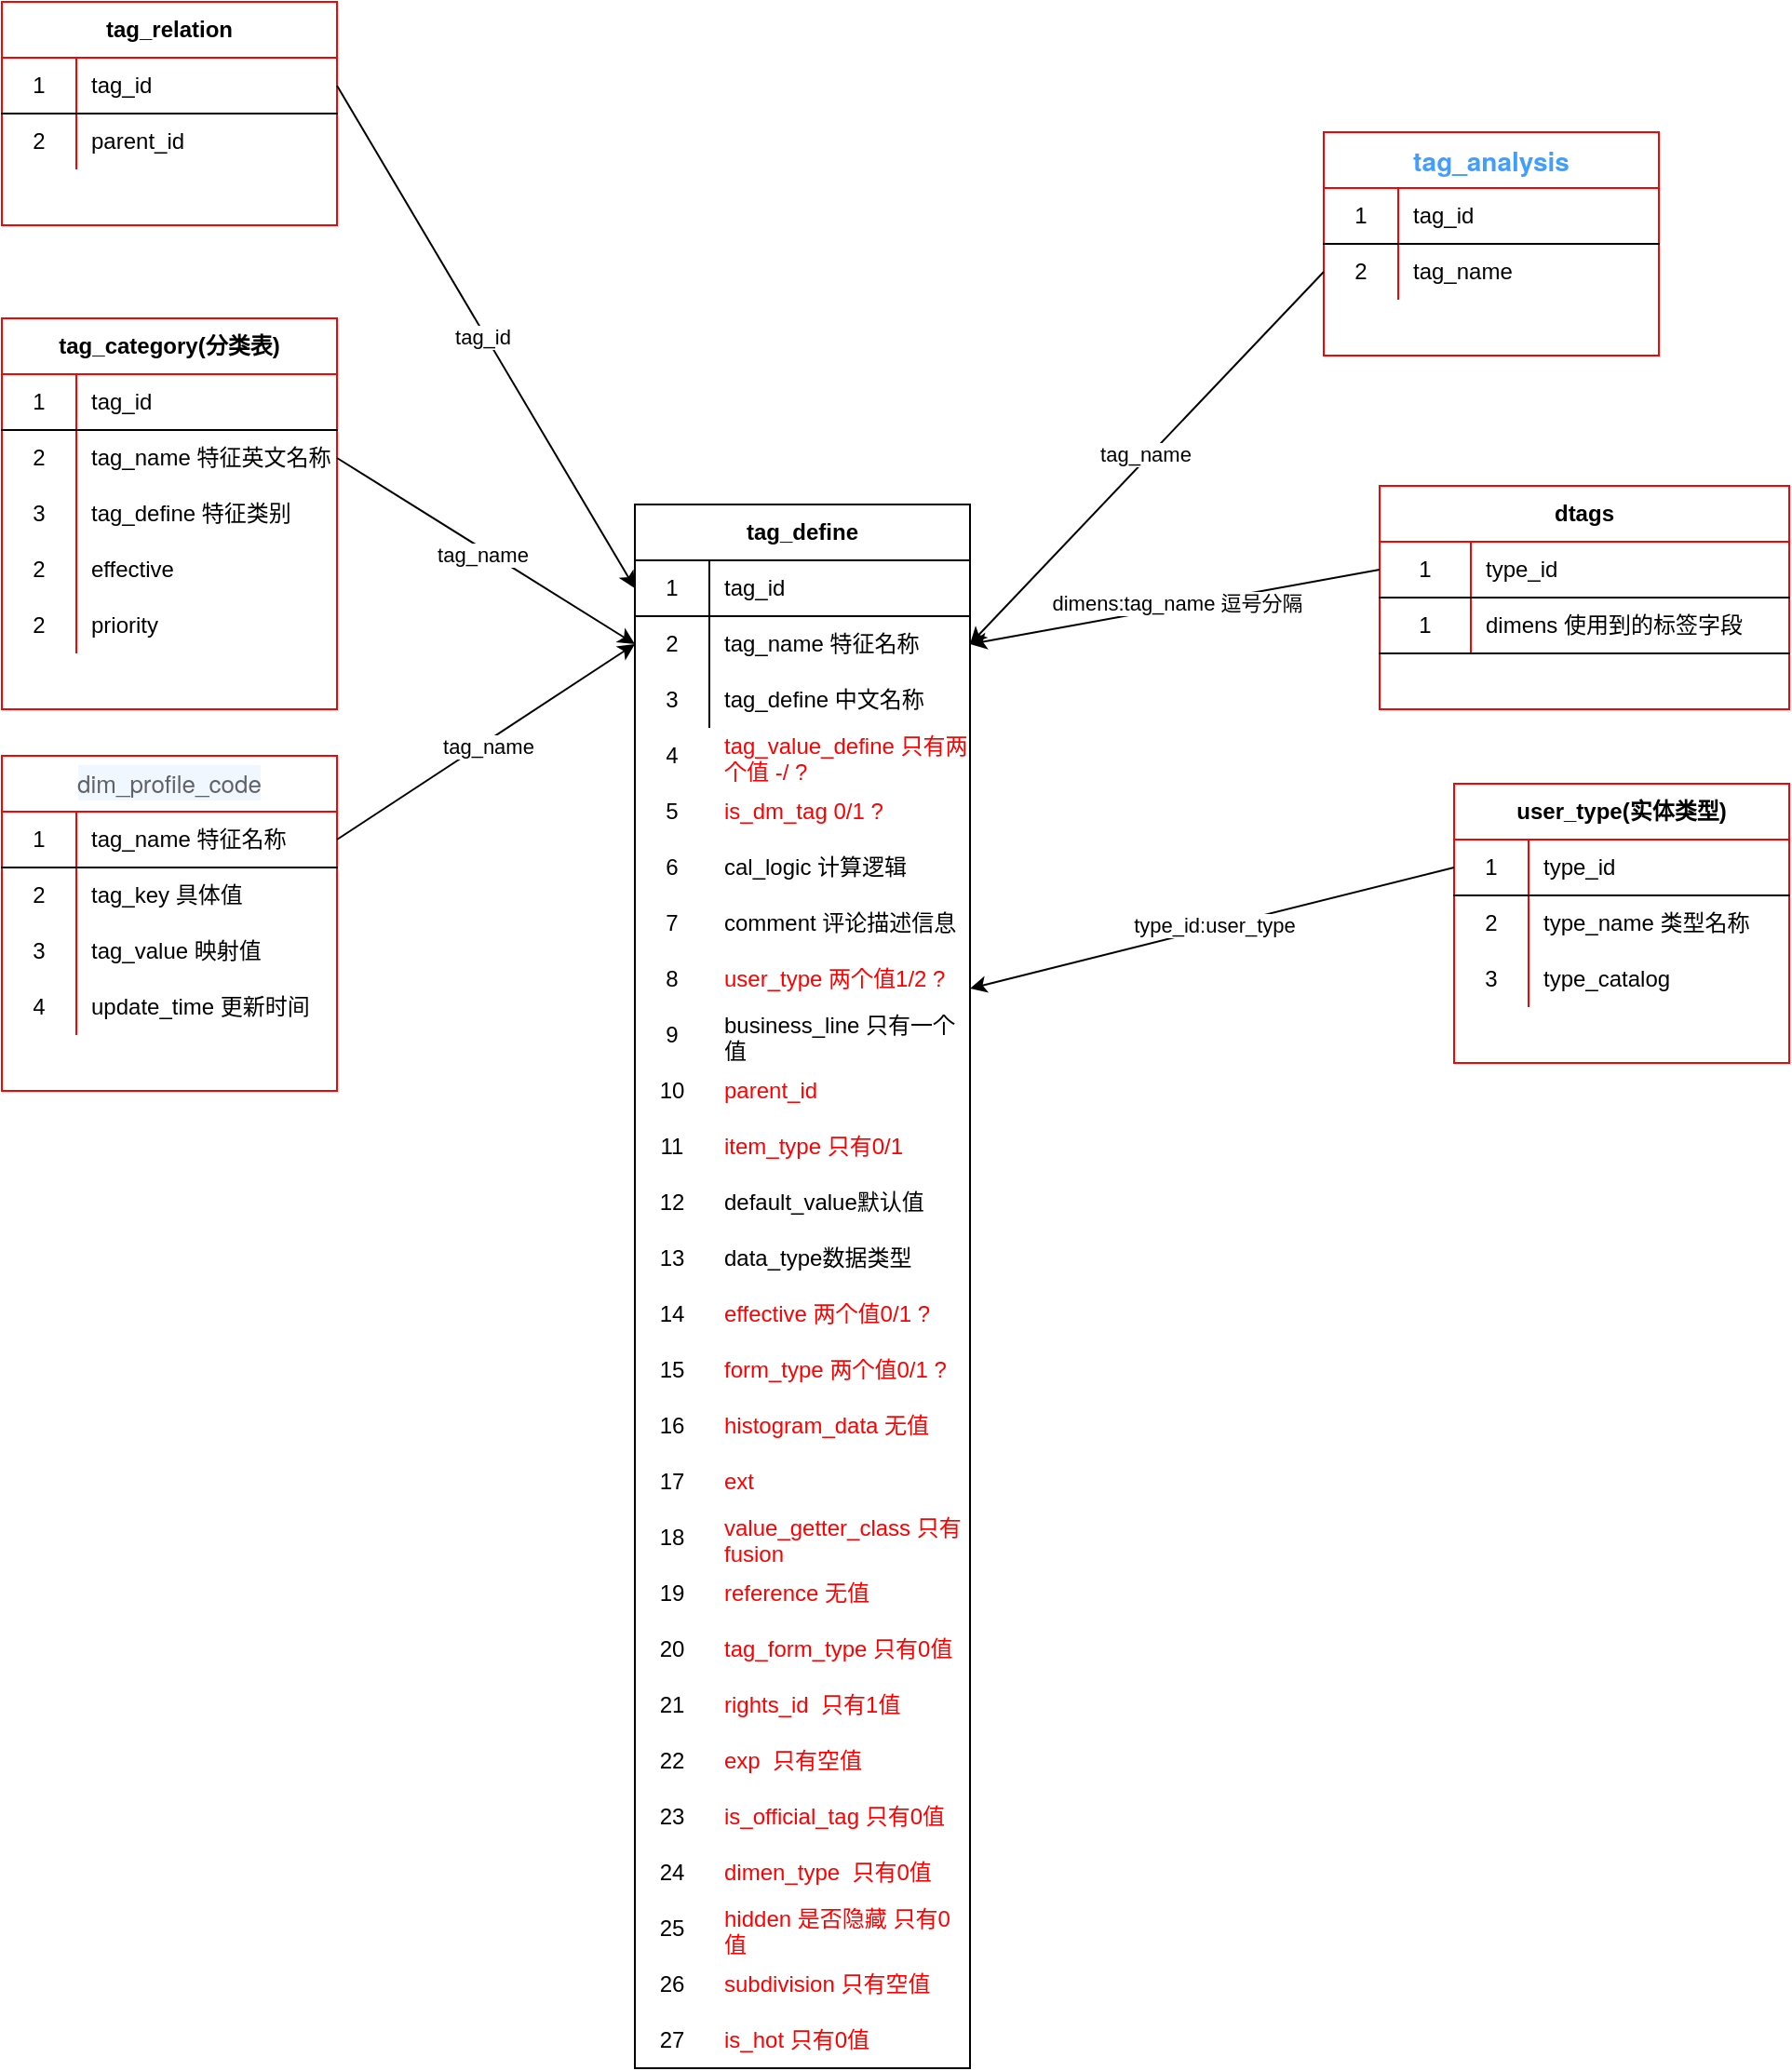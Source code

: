 <mxfile version="14.4.2" type="github">
  <diagram name="Page-1" id="a7904f86-f2b4-8e86-fa97-74104820619b">
    <mxGraphModel dx="2355" dy="1693" grid="1" gridSize="10" guides="1" tooltips="1" connect="1" arrows="1" fold="1" page="1" pageScale="1" pageWidth="1100" pageHeight="850" background="#ffffff" math="0" shadow="0">
      <root>
        <mxCell id="0" />
        <mxCell id="1" parent="0" />
        <mxCell id="-TUq9SDN2ioOy729D-4G-1" value="tag_define" style="shape=table;html=1;whiteSpace=wrap;startSize=30;container=1;collapsible=0;childLayout=tableLayout;fixedRows=1;rowLines=0;fontStyle=1;align=center;" parent="1" vertex="1">
          <mxGeometry x="310" y="120" width="180" height="840" as="geometry" />
        </mxCell>
        <mxCell id="-TUq9SDN2ioOy729D-4G-2" value="" style="shape=partialRectangle;html=1;whiteSpace=wrap;collapsible=0;dropTarget=0;pointerEvents=0;fillColor=none;top=0;left=0;bottom=1;right=0;points=[[0,0.5],[1,0.5]];portConstraint=eastwest;" parent="-TUq9SDN2ioOy729D-4G-1" vertex="1">
          <mxGeometry y="30" width="180" height="30" as="geometry" />
        </mxCell>
        <mxCell id="-TUq9SDN2ioOy729D-4G-3" value="1" style="shape=partialRectangle;html=1;whiteSpace=wrap;connectable=0;fillColor=none;top=0;left=0;bottom=0;right=0;overflow=hidden;" parent="-TUq9SDN2ioOy729D-4G-2" vertex="1">
          <mxGeometry width="40" height="30" as="geometry" />
        </mxCell>
        <mxCell id="-TUq9SDN2ioOy729D-4G-4" value="tag_id" style="shape=partialRectangle;html=1;whiteSpace=wrap;connectable=0;fillColor=none;top=0;left=0;bottom=0;right=0;align=left;spacingLeft=6;overflow=hidden;" parent="-TUq9SDN2ioOy729D-4G-2" vertex="1">
          <mxGeometry x="40" width="140" height="30" as="geometry" />
        </mxCell>
        <mxCell id="-TUq9SDN2ioOy729D-4G-5" value="" style="shape=partialRectangle;html=1;whiteSpace=wrap;collapsible=0;dropTarget=0;pointerEvents=0;fillColor=none;top=0;left=0;bottom=0;right=0;points=[[0,0.5],[1,0.5]];portConstraint=eastwest;" parent="-TUq9SDN2ioOy729D-4G-1" vertex="1">
          <mxGeometry y="60" width="180" height="30" as="geometry" />
        </mxCell>
        <mxCell id="-TUq9SDN2ioOy729D-4G-6" value="2" style="shape=partialRectangle;html=1;whiteSpace=wrap;connectable=0;fillColor=none;top=0;left=0;bottom=0;right=0;overflow=hidden;" parent="-TUq9SDN2ioOy729D-4G-5" vertex="1">
          <mxGeometry width="40" height="30" as="geometry" />
        </mxCell>
        <mxCell id="-TUq9SDN2ioOy729D-4G-7" value="tag_name 特征名称" style="shape=partialRectangle;html=1;whiteSpace=wrap;connectable=0;fillColor=none;top=0;left=0;bottom=0;right=0;align=left;spacingLeft=6;overflow=hidden;" parent="-TUq9SDN2ioOy729D-4G-5" vertex="1">
          <mxGeometry x="40" width="140" height="30" as="geometry" />
        </mxCell>
        <mxCell id="-TUq9SDN2ioOy729D-4G-8" value="" style="shape=partialRectangle;html=1;whiteSpace=wrap;collapsible=0;dropTarget=0;pointerEvents=0;fillColor=none;top=0;left=0;bottom=0;right=0;points=[[0,0.5],[1,0.5]];portConstraint=eastwest;" parent="-TUq9SDN2ioOy729D-4G-1" vertex="1">
          <mxGeometry y="90" width="180" height="30" as="geometry" />
        </mxCell>
        <mxCell id="-TUq9SDN2ioOy729D-4G-9" value="3" style="shape=partialRectangle;html=1;whiteSpace=wrap;connectable=0;fillColor=none;top=0;left=0;bottom=0;right=0;overflow=hidden;" parent="-TUq9SDN2ioOy729D-4G-8" vertex="1">
          <mxGeometry width="40" height="30" as="geometry" />
        </mxCell>
        <mxCell id="-TUq9SDN2ioOy729D-4G-10" value="tag_define 中文名称" style="shape=partialRectangle;html=1;whiteSpace=wrap;connectable=0;fillColor=none;top=0;left=0;bottom=0;right=0;align=left;spacingLeft=6;overflow=hidden;" parent="-TUq9SDN2ioOy729D-4G-8" vertex="1">
          <mxGeometry x="40" width="140" height="30" as="geometry" />
        </mxCell>
        <mxCell id="-TUq9SDN2ioOy729D-4G-11" value="4" style="shape=partialRectangle;html=1;whiteSpace=wrap;connectable=0;fillColor=none;top=0;left=0;bottom=0;right=0;overflow=hidden;" parent="1" vertex="1">
          <mxGeometry x="310" y="240" width="40" height="30" as="geometry" />
        </mxCell>
        <mxCell id="-TUq9SDN2ioOy729D-4G-12" value="&lt;font color=&quot;#ff0000&quot;&gt;tag_value_define 只有两个值 -/ ?&lt;/font&gt;" style="shape=partialRectangle;html=1;whiteSpace=wrap;connectable=0;fillColor=none;top=0;left=0;bottom=0;right=0;align=left;spacingLeft=6;overflow=hidden;strokeColor=#FF3333;" parent="1" vertex="1">
          <mxGeometry x="350" y="240" width="140" height="30" as="geometry" />
        </mxCell>
        <mxCell id="-TUq9SDN2ioOy729D-4G-13" value="5" style="shape=partialRectangle;html=1;whiteSpace=wrap;connectable=0;fillColor=none;top=0;left=0;bottom=0;right=0;overflow=hidden;" parent="1" vertex="1">
          <mxGeometry x="310" y="270" width="40" height="30" as="geometry" />
        </mxCell>
        <mxCell id="-TUq9SDN2ioOy729D-4G-14" value="&lt;font color=&quot;#ff0000&quot;&gt;is_dm_tag 0/1 ?&lt;/font&gt;" style="shape=partialRectangle;html=1;whiteSpace=wrap;connectable=0;fillColor=none;top=0;left=0;bottom=0;right=0;align=left;spacingLeft=6;overflow=hidden;" parent="1" vertex="1">
          <mxGeometry x="350" y="270" width="140" height="30" as="geometry" />
        </mxCell>
        <mxCell id="-TUq9SDN2ioOy729D-4G-15" value="6" style="shape=partialRectangle;html=1;whiteSpace=wrap;connectable=0;fillColor=none;top=0;left=0;bottom=0;right=0;overflow=hidden;" parent="1" vertex="1">
          <mxGeometry x="310" y="300" width="40" height="30" as="geometry" />
        </mxCell>
        <mxCell id="-TUq9SDN2ioOy729D-4G-16" value="cal_logic 计算逻辑" style="shape=partialRectangle;html=1;whiteSpace=wrap;connectable=0;fillColor=none;top=0;left=0;bottom=0;right=0;align=left;spacingLeft=6;overflow=hidden;" parent="1" vertex="1">
          <mxGeometry x="350" y="300" width="140" height="30" as="geometry" />
        </mxCell>
        <mxCell id="-TUq9SDN2ioOy729D-4G-17" value="7" style="shape=partialRectangle;html=1;whiteSpace=wrap;connectable=0;fillColor=none;top=0;left=0;bottom=0;right=0;overflow=hidden;" parent="1" vertex="1">
          <mxGeometry x="310" y="330" width="40" height="30" as="geometry" />
        </mxCell>
        <mxCell id="-TUq9SDN2ioOy729D-4G-18" value="comment 评论描述信息" style="shape=partialRectangle;html=1;whiteSpace=wrap;connectable=0;fillColor=none;top=0;left=0;bottom=0;right=0;align=left;spacingLeft=6;overflow=hidden;" parent="1" vertex="1">
          <mxGeometry x="350" y="330" width="140" height="30" as="geometry" />
        </mxCell>
        <mxCell id="-TUq9SDN2ioOy729D-4G-19" value="8" style="shape=partialRectangle;html=1;whiteSpace=wrap;connectable=0;fillColor=none;top=0;left=0;bottom=0;right=0;overflow=hidden;" parent="1" vertex="1">
          <mxGeometry x="310" y="360" width="40" height="30" as="geometry" />
        </mxCell>
        <mxCell id="-TUq9SDN2ioOy729D-4G-20" value="&lt;font color=&quot;#ff0000&quot;&gt;user_type 两个值1/2 ?&lt;/font&gt;" style="shape=partialRectangle;html=1;whiteSpace=wrap;connectable=0;fillColor=none;top=0;left=0;bottom=0;right=0;align=left;spacingLeft=6;overflow=hidden;" parent="1" vertex="1">
          <mxGeometry x="350" y="360" width="140" height="30" as="geometry" />
        </mxCell>
        <mxCell id="-TUq9SDN2ioOy729D-4G-21" value="9" style="shape=partialRectangle;html=1;whiteSpace=wrap;connectable=0;fillColor=none;top=0;left=0;bottom=0;right=0;overflow=hidden;" parent="1" vertex="1">
          <mxGeometry x="310" y="390" width="40" height="30" as="geometry" />
        </mxCell>
        <mxCell id="-TUq9SDN2ioOy729D-4G-22" value="business_line 只有一个值" style="shape=partialRectangle;html=1;whiteSpace=wrap;connectable=0;fillColor=none;top=0;left=0;bottom=0;right=0;align=left;spacingLeft=6;overflow=hidden;" parent="1" vertex="1">
          <mxGeometry x="350" y="390" width="140" height="30" as="geometry" />
        </mxCell>
        <mxCell id="-TUq9SDN2ioOy729D-4G-23" value="10" style="shape=partialRectangle;html=1;whiteSpace=wrap;connectable=0;fillColor=none;top=0;left=0;bottom=0;right=0;overflow=hidden;" parent="1" vertex="1">
          <mxGeometry x="310" y="420" width="40" height="30" as="geometry" />
        </mxCell>
        <mxCell id="-TUq9SDN2ioOy729D-4G-24" value="&lt;font color=&quot;#ff0000&quot;&gt;parent_id&lt;/font&gt;" style="shape=partialRectangle;html=1;whiteSpace=wrap;connectable=0;fillColor=none;top=0;left=0;bottom=0;right=0;align=left;spacingLeft=6;overflow=hidden;" parent="1" vertex="1">
          <mxGeometry x="350" y="420" width="140" height="30" as="geometry" />
        </mxCell>
        <mxCell id="-TUq9SDN2ioOy729D-4G-25" value="11" style="shape=partialRectangle;html=1;whiteSpace=wrap;connectable=0;fillColor=none;top=0;left=0;bottom=0;right=0;overflow=hidden;" parent="1" vertex="1">
          <mxGeometry x="310" y="450" width="40" height="30" as="geometry" />
        </mxCell>
        <mxCell id="-TUq9SDN2ioOy729D-4G-26" value="&lt;font color=&quot;#ff0000&quot;&gt;item_type 只有0/1&lt;/font&gt;" style="shape=partialRectangle;html=1;whiteSpace=wrap;connectable=0;fillColor=none;top=0;left=0;bottom=0;right=0;align=left;spacingLeft=6;overflow=hidden;strokeColor=#FF0000;" parent="1" vertex="1">
          <mxGeometry x="350" y="450" width="140" height="30" as="geometry" />
        </mxCell>
        <mxCell id="-TUq9SDN2ioOy729D-4G-27" value="12" style="shape=partialRectangle;html=1;whiteSpace=wrap;connectable=0;fillColor=none;top=0;left=0;bottom=0;right=0;overflow=hidden;" parent="1" vertex="1">
          <mxGeometry x="310" y="480" width="40" height="30" as="geometry" />
        </mxCell>
        <mxCell id="-TUq9SDN2ioOy729D-4G-28" value="default_value默认值" style="shape=partialRectangle;html=1;whiteSpace=wrap;connectable=0;fillColor=none;top=0;left=0;bottom=0;right=0;align=left;spacingLeft=6;overflow=hidden;" parent="1" vertex="1">
          <mxGeometry x="350" y="480" width="140" height="30" as="geometry" />
        </mxCell>
        <mxCell id="-TUq9SDN2ioOy729D-4G-29" value="13" style="shape=partialRectangle;html=1;whiteSpace=wrap;connectable=0;fillColor=none;top=0;left=0;bottom=0;right=0;overflow=hidden;" parent="1" vertex="1">
          <mxGeometry x="310" y="510" width="40" height="30" as="geometry" />
        </mxCell>
        <mxCell id="-TUq9SDN2ioOy729D-4G-30" value="data_type数据类型" style="shape=partialRectangle;html=1;whiteSpace=wrap;connectable=0;fillColor=none;top=0;left=0;bottom=0;right=0;align=left;spacingLeft=6;overflow=hidden;" parent="1" vertex="1">
          <mxGeometry x="350" y="510" width="140" height="30" as="geometry" />
        </mxCell>
        <mxCell id="-TUq9SDN2ioOy729D-4G-31" value="14" style="shape=partialRectangle;html=1;whiteSpace=wrap;connectable=0;fillColor=none;top=0;left=0;bottom=0;right=0;overflow=hidden;" parent="1" vertex="1">
          <mxGeometry x="310" y="540" width="40" height="30" as="geometry" />
        </mxCell>
        <mxCell id="-TUq9SDN2ioOy729D-4G-32" value="&lt;font color=&quot;#ff0000&quot;&gt;effective 两个值0/1 ?&lt;/font&gt;" style="shape=partialRectangle;html=1;whiteSpace=wrap;connectable=0;fillColor=none;top=0;left=0;bottom=0;right=0;align=left;spacingLeft=6;overflow=hidden;" parent="1" vertex="1">
          <mxGeometry x="350" y="540" width="140" height="30" as="geometry" />
        </mxCell>
        <mxCell id="-TUq9SDN2ioOy729D-4G-33" value="15" style="shape=partialRectangle;html=1;whiteSpace=wrap;connectable=0;fillColor=none;top=0;left=0;bottom=0;right=0;overflow=hidden;" parent="1" vertex="1">
          <mxGeometry x="310" y="570" width="40" height="30" as="geometry" />
        </mxCell>
        <mxCell id="-TUq9SDN2ioOy729D-4G-34" value="&lt;font color=&quot;#ff0000&quot;&gt;form_type 两个值0/1 ?&lt;/font&gt;" style="shape=partialRectangle;html=1;whiteSpace=wrap;connectable=0;fillColor=none;top=0;left=0;bottom=0;right=0;align=left;spacingLeft=6;overflow=hidden;" parent="1" vertex="1">
          <mxGeometry x="350" y="570" width="140" height="30" as="geometry" />
        </mxCell>
        <mxCell id="-TUq9SDN2ioOy729D-4G-35" value="" style="shape=partialRectangle;html=1;whiteSpace=wrap;collapsible=0;dropTarget=0;pointerEvents=0;fillColor=none;top=0;left=0;bottom=0;right=0;points=[[0,0.5],[1,0.5]];portConstraint=eastwest;" parent="1" vertex="1">
          <mxGeometry x="310" y="600" width="180" height="30" as="geometry" />
        </mxCell>
        <mxCell id="-TUq9SDN2ioOy729D-4G-36" value="16" style="shape=partialRectangle;html=1;whiteSpace=wrap;connectable=0;fillColor=none;top=0;left=0;bottom=0;right=0;overflow=hidden;" parent="-TUq9SDN2ioOy729D-4G-35" vertex="1">
          <mxGeometry width="40" height="30" as="geometry" />
        </mxCell>
        <mxCell id="-TUq9SDN2ioOy729D-4G-37" value="&lt;font color=&quot;#ff0000&quot;&gt;histogram_data 无值&lt;/font&gt;" style="shape=partialRectangle;html=1;whiteSpace=wrap;connectable=0;fillColor=none;top=0;left=0;bottom=0;right=0;align=left;spacingLeft=6;overflow=hidden;" parent="-TUq9SDN2ioOy729D-4G-35" vertex="1">
          <mxGeometry x="40" width="140" height="30" as="geometry" />
        </mxCell>
        <mxCell id="-TUq9SDN2ioOy729D-4G-38" value="" style="shape=partialRectangle;html=1;whiteSpace=wrap;collapsible=0;dropTarget=0;pointerEvents=0;fillColor=none;top=0;left=0;bottom=0;right=0;points=[[0,0.5],[1,0.5]];portConstraint=eastwest;" parent="1" vertex="1">
          <mxGeometry x="310" y="630" width="180" height="30" as="geometry" />
        </mxCell>
        <mxCell id="-TUq9SDN2ioOy729D-4G-39" value="17" style="shape=partialRectangle;html=1;whiteSpace=wrap;connectable=0;fillColor=none;top=0;left=0;bottom=0;right=0;overflow=hidden;" parent="-TUq9SDN2ioOy729D-4G-38" vertex="1">
          <mxGeometry width="40" height="30" as="geometry" />
        </mxCell>
        <mxCell id="-TUq9SDN2ioOy729D-4G-40" value="&lt;font color=&quot;#ff0000&quot;&gt;ext&lt;/font&gt;" style="shape=partialRectangle;html=1;whiteSpace=wrap;connectable=0;fillColor=none;top=0;left=0;bottom=0;right=0;align=left;spacingLeft=6;overflow=hidden;" parent="-TUq9SDN2ioOy729D-4G-38" vertex="1">
          <mxGeometry x="40" width="140" height="30" as="geometry" />
        </mxCell>
        <mxCell id="-TUq9SDN2ioOy729D-4G-42" value="" style="shape=partialRectangle;html=1;whiteSpace=wrap;collapsible=0;dropTarget=0;pointerEvents=0;fillColor=none;top=0;left=0;bottom=0;right=0;points=[[0,0.5],[1,0.5]];portConstraint=eastwest;" parent="1" vertex="1">
          <mxGeometry x="310" y="660" width="180" height="30" as="geometry" />
        </mxCell>
        <mxCell id="-TUq9SDN2ioOy729D-4G-43" value="18" style="shape=partialRectangle;html=1;whiteSpace=wrap;connectable=0;fillColor=none;top=0;left=0;bottom=0;right=0;overflow=hidden;" parent="-TUq9SDN2ioOy729D-4G-42" vertex="1">
          <mxGeometry width="40" height="30" as="geometry" />
        </mxCell>
        <mxCell id="-TUq9SDN2ioOy729D-4G-44" value="&lt;font color=&quot;#ff0000&quot;&gt;value_getter_class 只有fusion&lt;/font&gt;" style="shape=partialRectangle;html=1;whiteSpace=wrap;connectable=0;fillColor=none;top=0;left=0;bottom=0;right=0;align=left;spacingLeft=6;overflow=hidden;" parent="-TUq9SDN2ioOy729D-4G-42" vertex="1">
          <mxGeometry x="40" width="140" height="30" as="geometry" />
        </mxCell>
        <mxCell id="-TUq9SDN2ioOy729D-4G-45" value="" style="shape=partialRectangle;html=1;whiteSpace=wrap;collapsible=0;dropTarget=0;pointerEvents=0;fillColor=none;top=0;left=0;bottom=0;right=0;points=[[0,0.5],[1,0.5]];portConstraint=eastwest;" parent="1" vertex="1">
          <mxGeometry x="310" y="690" width="180" height="30" as="geometry" />
        </mxCell>
        <mxCell id="-TUq9SDN2ioOy729D-4G-46" value="19" style="shape=partialRectangle;html=1;whiteSpace=wrap;connectable=0;fillColor=none;top=0;left=0;bottom=0;right=0;overflow=hidden;" parent="-TUq9SDN2ioOy729D-4G-45" vertex="1">
          <mxGeometry width="40" height="30" as="geometry" />
        </mxCell>
        <mxCell id="-TUq9SDN2ioOy729D-4G-47" value="&lt;font color=&quot;#ff0000&quot;&gt;reference 无值&lt;/font&gt;" style="shape=partialRectangle;html=1;whiteSpace=wrap;connectable=0;fillColor=none;top=0;left=0;bottom=0;right=0;align=left;spacingLeft=6;overflow=hidden;" parent="-TUq9SDN2ioOy729D-4G-45" vertex="1">
          <mxGeometry x="40" width="140" height="30" as="geometry" />
        </mxCell>
        <mxCell id="-TUq9SDN2ioOy729D-4G-48" value="" style="shape=partialRectangle;html=1;whiteSpace=wrap;collapsible=0;dropTarget=0;pointerEvents=0;fillColor=none;top=0;left=0;bottom=0;right=0;points=[[0,0.5],[1,0.5]];portConstraint=eastwest;" parent="1" vertex="1">
          <mxGeometry x="310" y="720" width="180" height="30" as="geometry" />
        </mxCell>
        <mxCell id="-TUq9SDN2ioOy729D-4G-49" value="20" style="shape=partialRectangle;html=1;whiteSpace=wrap;connectable=0;fillColor=none;top=0;left=0;bottom=0;right=0;overflow=hidden;" parent="-TUq9SDN2ioOy729D-4G-48" vertex="1">
          <mxGeometry width="40" height="30" as="geometry" />
        </mxCell>
        <mxCell id="-TUq9SDN2ioOy729D-4G-50" value="&lt;font color=&quot;#ff0000&quot;&gt;tag_form_type 只有0值&lt;/font&gt;" style="shape=partialRectangle;html=1;whiteSpace=wrap;connectable=0;fillColor=none;top=0;left=0;bottom=0;right=0;align=left;spacingLeft=6;overflow=hidden;" parent="-TUq9SDN2ioOy729D-4G-48" vertex="1">
          <mxGeometry x="40" width="140" height="30" as="geometry" />
        </mxCell>
        <mxCell id="-TUq9SDN2ioOy729D-4G-51" value="" style="shape=partialRectangle;html=1;whiteSpace=wrap;collapsible=0;dropTarget=0;pointerEvents=0;fillColor=none;top=0;left=0;bottom=0;right=0;points=[[0,0.5],[1,0.5]];portConstraint=eastwest;" parent="1" vertex="1">
          <mxGeometry x="310" y="750" width="180" height="30" as="geometry" />
        </mxCell>
        <mxCell id="-TUq9SDN2ioOy729D-4G-52" value="21" style="shape=partialRectangle;html=1;whiteSpace=wrap;connectable=0;fillColor=none;top=0;left=0;bottom=0;right=0;overflow=hidden;" parent="-TUq9SDN2ioOy729D-4G-51" vertex="1">
          <mxGeometry width="40" height="30" as="geometry" />
        </mxCell>
        <mxCell id="-TUq9SDN2ioOy729D-4G-53" value="&lt;font color=&quot;#ff0000&quot;&gt;rights_id&amp;nbsp; 只有1值&lt;/font&gt;" style="shape=partialRectangle;html=1;whiteSpace=wrap;connectable=0;fillColor=none;top=0;left=0;bottom=0;right=0;align=left;spacingLeft=6;overflow=hidden;" parent="-TUq9SDN2ioOy729D-4G-51" vertex="1">
          <mxGeometry x="40" width="140" height="30" as="geometry" />
        </mxCell>
        <mxCell id="-TUq9SDN2ioOy729D-4G-54" value="" style="shape=partialRectangle;html=1;whiteSpace=wrap;collapsible=0;dropTarget=0;pointerEvents=0;fillColor=none;top=0;left=0;bottom=0;right=0;points=[[0,0.5],[1,0.5]];portConstraint=eastwest;" parent="1" vertex="1">
          <mxGeometry x="310" y="780" width="180" height="30" as="geometry" />
        </mxCell>
        <mxCell id="-TUq9SDN2ioOy729D-4G-55" value="22" style="shape=partialRectangle;html=1;whiteSpace=wrap;connectable=0;fillColor=none;top=0;left=0;bottom=0;right=0;overflow=hidden;" parent="-TUq9SDN2ioOy729D-4G-54" vertex="1">
          <mxGeometry width="40" height="30" as="geometry" />
        </mxCell>
        <mxCell id="-TUq9SDN2ioOy729D-4G-56" value="&lt;font color=&quot;#ff0000&quot;&gt;exp&amp;nbsp; 只有空值&lt;/font&gt;" style="shape=partialRectangle;html=1;whiteSpace=wrap;connectable=0;fillColor=none;top=0;left=0;bottom=0;right=0;align=left;spacingLeft=6;overflow=hidden;" parent="-TUq9SDN2ioOy729D-4G-54" vertex="1">
          <mxGeometry x="40" width="140" height="30" as="geometry" />
        </mxCell>
        <mxCell id="-TUq9SDN2ioOy729D-4G-57" value="" style="shape=partialRectangle;html=1;whiteSpace=wrap;collapsible=0;dropTarget=0;pointerEvents=0;fillColor=none;top=0;left=0;bottom=0;right=0;points=[[0,0.5],[1,0.5]];portConstraint=eastwest;" parent="1" vertex="1">
          <mxGeometry x="310" y="810" width="180" height="30" as="geometry" />
        </mxCell>
        <mxCell id="-TUq9SDN2ioOy729D-4G-58" value="23" style="shape=partialRectangle;html=1;whiteSpace=wrap;connectable=0;fillColor=none;top=0;left=0;bottom=0;right=0;overflow=hidden;" parent="-TUq9SDN2ioOy729D-4G-57" vertex="1">
          <mxGeometry width="40" height="30" as="geometry" />
        </mxCell>
        <mxCell id="-TUq9SDN2ioOy729D-4G-59" value="&lt;font color=&quot;#ff0000&quot;&gt;is_official_tag 只有0值&lt;/font&gt;" style="shape=partialRectangle;html=1;whiteSpace=wrap;connectable=0;fillColor=none;top=0;left=0;bottom=0;right=0;align=left;spacingLeft=6;overflow=hidden;" parent="-TUq9SDN2ioOy729D-4G-57" vertex="1">
          <mxGeometry x="40" width="140" height="30" as="geometry" />
        </mxCell>
        <mxCell id="-TUq9SDN2ioOy729D-4G-60" value="" style="shape=partialRectangle;html=1;whiteSpace=wrap;collapsible=0;dropTarget=0;pointerEvents=0;fillColor=none;top=0;left=0;bottom=0;right=0;points=[[0,0.5],[1,0.5]];portConstraint=eastwest;" parent="1" vertex="1">
          <mxGeometry x="310" y="840" width="180" height="30" as="geometry" />
        </mxCell>
        <mxCell id="-TUq9SDN2ioOy729D-4G-61" value="24" style="shape=partialRectangle;html=1;whiteSpace=wrap;connectable=0;fillColor=none;top=0;left=0;bottom=0;right=0;overflow=hidden;" parent="-TUq9SDN2ioOy729D-4G-60" vertex="1">
          <mxGeometry width="40" height="30" as="geometry" />
        </mxCell>
        <mxCell id="-TUq9SDN2ioOy729D-4G-62" value="&lt;font color=&quot;#ff0000&quot;&gt;dimen_type&amp;nbsp; 只有0值&lt;/font&gt;" style="shape=partialRectangle;html=1;whiteSpace=wrap;connectable=0;fillColor=none;top=0;left=0;bottom=0;right=0;align=left;spacingLeft=6;overflow=hidden;" parent="-TUq9SDN2ioOy729D-4G-60" vertex="1">
          <mxGeometry x="40" width="140" height="30" as="geometry" />
        </mxCell>
        <mxCell id="-TUq9SDN2ioOy729D-4G-63" value="" style="shape=partialRectangle;html=1;whiteSpace=wrap;collapsible=0;dropTarget=0;pointerEvents=0;fillColor=none;top=0;left=0;bottom=0;right=0;points=[[0,0.5],[1,0.5]];portConstraint=eastwest;" parent="1" vertex="1">
          <mxGeometry x="310" y="870" width="180" height="30" as="geometry" />
        </mxCell>
        <mxCell id="-TUq9SDN2ioOy729D-4G-64" value="25" style="shape=partialRectangle;html=1;whiteSpace=wrap;connectable=0;fillColor=none;top=0;left=0;bottom=0;right=0;overflow=hidden;" parent="-TUq9SDN2ioOy729D-4G-63" vertex="1">
          <mxGeometry width="40" height="30" as="geometry" />
        </mxCell>
        <mxCell id="-TUq9SDN2ioOy729D-4G-65" value="&lt;font color=&quot;#ff0000&quot;&gt;hidden 是否隐藏 只有0值&lt;/font&gt;" style="shape=partialRectangle;html=1;whiteSpace=wrap;connectable=0;fillColor=none;top=0;left=0;bottom=0;right=0;align=left;spacingLeft=6;overflow=hidden;" parent="-TUq9SDN2ioOy729D-4G-63" vertex="1">
          <mxGeometry x="40" width="140" height="30" as="geometry" />
        </mxCell>
        <mxCell id="-TUq9SDN2ioOy729D-4G-66" value="26" style="shape=partialRectangle;html=1;whiteSpace=wrap;connectable=0;fillColor=none;top=0;left=0;bottom=0;right=0;overflow=hidden;" parent="1" vertex="1">
          <mxGeometry x="310" y="900" width="40" height="30" as="geometry" />
        </mxCell>
        <mxCell id="-TUq9SDN2ioOy729D-4G-67" value="&lt;font color=&quot;#ff0000&quot;&gt;subdivision 只有空值&lt;/font&gt;" style="shape=partialRectangle;html=1;whiteSpace=wrap;connectable=0;fillColor=none;top=0;left=0;bottom=0;right=0;align=left;spacingLeft=6;overflow=hidden;" parent="1" vertex="1">
          <mxGeometry x="350" y="900" width="140" height="30" as="geometry" />
        </mxCell>
        <mxCell id="-TUq9SDN2ioOy729D-4G-68" value="27" style="shape=partialRectangle;html=1;whiteSpace=wrap;connectable=0;fillColor=none;top=0;left=0;bottom=0;right=0;overflow=hidden;" parent="1" vertex="1">
          <mxGeometry x="310" y="930" width="40" height="30" as="geometry" />
        </mxCell>
        <mxCell id="-TUq9SDN2ioOy729D-4G-69" value="&lt;font color=&quot;#ff0000&quot;&gt;is_hot 只有0值&lt;/font&gt;" style="shape=partialRectangle;html=1;whiteSpace=wrap;connectable=0;fillColor=none;top=0;left=0;bottom=0;right=0;align=left;spacingLeft=6;overflow=hidden;" parent="1" vertex="1">
          <mxGeometry x="350" y="930" width="140" height="30" as="geometry" />
        </mxCell>
        <mxCell id="M4lTi9EKj_rnQs6vzJIP-1" value="tag_category(分类表)" style="shape=table;html=1;whiteSpace=wrap;startSize=30;container=1;collapsible=0;childLayout=tableLayout;fixedRows=1;rowLines=0;fontStyle=1;align=center;strokeColor=#FF0000;" vertex="1" parent="1">
          <mxGeometry x="-30" y="20" width="180" height="210" as="geometry" />
        </mxCell>
        <mxCell id="M4lTi9EKj_rnQs6vzJIP-2" value="" style="shape=partialRectangle;html=1;whiteSpace=wrap;collapsible=0;dropTarget=0;pointerEvents=0;fillColor=none;top=0;left=0;bottom=1;right=0;points=[[0,0.5],[1,0.5]];portConstraint=eastwest;" vertex="1" parent="M4lTi9EKj_rnQs6vzJIP-1">
          <mxGeometry y="30" width="180" height="30" as="geometry" />
        </mxCell>
        <mxCell id="M4lTi9EKj_rnQs6vzJIP-3" value="1" style="shape=partialRectangle;html=1;whiteSpace=wrap;connectable=0;fillColor=none;top=0;left=0;bottom=0;right=0;overflow=hidden;" vertex="1" parent="M4lTi9EKj_rnQs6vzJIP-2">
          <mxGeometry width="40" height="30" as="geometry" />
        </mxCell>
        <mxCell id="M4lTi9EKj_rnQs6vzJIP-4" value="tag_id" style="shape=partialRectangle;html=1;whiteSpace=wrap;connectable=0;fillColor=none;top=0;left=0;bottom=0;right=0;align=left;spacingLeft=6;overflow=hidden;" vertex="1" parent="M4lTi9EKj_rnQs6vzJIP-2">
          <mxGeometry x="40" width="140" height="30" as="geometry" />
        </mxCell>
        <mxCell id="M4lTi9EKj_rnQs6vzJIP-5" value="" style="shape=partialRectangle;html=1;whiteSpace=wrap;collapsible=0;dropTarget=0;pointerEvents=0;fillColor=none;top=0;left=0;bottom=0;right=0;points=[[0,0.5],[1,0.5]];portConstraint=eastwest;" vertex="1" parent="M4lTi9EKj_rnQs6vzJIP-1">
          <mxGeometry y="60" width="180" height="30" as="geometry" />
        </mxCell>
        <mxCell id="M4lTi9EKj_rnQs6vzJIP-6" value="2" style="shape=partialRectangle;html=1;whiteSpace=wrap;connectable=0;fillColor=none;top=0;left=0;bottom=0;right=0;overflow=hidden;" vertex="1" parent="M4lTi9EKj_rnQs6vzJIP-5">
          <mxGeometry width="40" height="30" as="geometry" />
        </mxCell>
        <mxCell id="M4lTi9EKj_rnQs6vzJIP-7" value="tag_name 特征英文名称" style="shape=partialRectangle;html=1;whiteSpace=wrap;connectable=0;fillColor=none;top=0;left=0;bottom=0;right=0;align=left;spacingLeft=6;overflow=hidden;" vertex="1" parent="M4lTi9EKj_rnQs6vzJIP-5">
          <mxGeometry x="40" width="140" height="30" as="geometry" />
        </mxCell>
        <mxCell id="M4lTi9EKj_rnQs6vzJIP-8" value="" style="shape=partialRectangle;html=1;whiteSpace=wrap;collapsible=0;dropTarget=0;pointerEvents=0;fillColor=none;top=0;left=0;bottom=0;right=0;points=[[0,0.5],[1,0.5]];portConstraint=eastwest;" vertex="1" parent="M4lTi9EKj_rnQs6vzJIP-1">
          <mxGeometry y="90" width="180" height="30" as="geometry" />
        </mxCell>
        <mxCell id="M4lTi9EKj_rnQs6vzJIP-9" value="3" style="shape=partialRectangle;html=1;whiteSpace=wrap;connectable=0;fillColor=none;top=0;left=0;bottom=0;right=0;overflow=hidden;" vertex="1" parent="M4lTi9EKj_rnQs6vzJIP-8">
          <mxGeometry width="40" height="30" as="geometry" />
        </mxCell>
        <mxCell id="M4lTi9EKj_rnQs6vzJIP-10" value="tag_define 特征类别" style="shape=partialRectangle;html=1;whiteSpace=wrap;connectable=0;fillColor=none;top=0;left=0;bottom=0;right=0;align=left;spacingLeft=6;overflow=hidden;" vertex="1" parent="M4lTi9EKj_rnQs6vzJIP-8">
          <mxGeometry x="40" width="140" height="30" as="geometry" />
        </mxCell>
        <mxCell id="M4lTi9EKj_rnQs6vzJIP-11" value="" style="shape=partialRectangle;html=1;whiteSpace=wrap;collapsible=0;dropTarget=0;pointerEvents=0;fillColor=none;top=0;left=0;bottom=0;right=0;points=[[0,0.5],[1,0.5]];portConstraint=eastwest;" vertex="1" parent="M4lTi9EKj_rnQs6vzJIP-1">
          <mxGeometry y="120" width="180" height="30" as="geometry" />
        </mxCell>
        <mxCell id="M4lTi9EKj_rnQs6vzJIP-12" value="2" style="shape=partialRectangle;html=1;whiteSpace=wrap;connectable=0;fillColor=none;top=0;left=0;bottom=0;right=0;overflow=hidden;" vertex="1" parent="M4lTi9EKj_rnQs6vzJIP-11">
          <mxGeometry width="40" height="30" as="geometry" />
        </mxCell>
        <mxCell id="M4lTi9EKj_rnQs6vzJIP-13" value="effective&amp;nbsp;" style="shape=partialRectangle;html=1;whiteSpace=wrap;connectable=0;fillColor=none;top=0;left=0;bottom=0;right=0;align=left;spacingLeft=6;overflow=hidden;" vertex="1" parent="M4lTi9EKj_rnQs6vzJIP-11">
          <mxGeometry x="40" width="140" height="30" as="geometry" />
        </mxCell>
        <mxCell id="M4lTi9EKj_rnQs6vzJIP-14" value="" style="shape=partialRectangle;html=1;whiteSpace=wrap;collapsible=0;dropTarget=0;pointerEvents=0;fillColor=none;top=0;left=0;bottom=0;right=0;points=[[0,0.5],[1,0.5]];portConstraint=eastwest;" vertex="1" parent="M4lTi9EKj_rnQs6vzJIP-1">
          <mxGeometry y="150" width="180" height="30" as="geometry" />
        </mxCell>
        <mxCell id="M4lTi9EKj_rnQs6vzJIP-15" value="2" style="shape=partialRectangle;html=1;whiteSpace=wrap;connectable=0;fillColor=none;top=0;left=0;bottom=0;right=0;overflow=hidden;" vertex="1" parent="M4lTi9EKj_rnQs6vzJIP-14">
          <mxGeometry width="40" height="30" as="geometry" />
        </mxCell>
        <mxCell id="M4lTi9EKj_rnQs6vzJIP-16" value="priority" style="shape=partialRectangle;html=1;whiteSpace=wrap;connectable=0;fillColor=none;top=0;left=0;bottom=0;right=0;align=left;spacingLeft=6;overflow=hidden;" vertex="1" parent="M4lTi9EKj_rnQs6vzJIP-14">
          <mxGeometry x="40" width="140" height="30" as="geometry" />
        </mxCell>
        <mxCell id="M4lTi9EKj_rnQs6vzJIP-17" value="user_type(实体类型)" style="shape=table;html=1;whiteSpace=wrap;startSize=30;container=1;collapsible=0;childLayout=tableLayout;fixedRows=1;rowLines=0;fontStyle=1;align=center;strokeColor=#FF0000;" vertex="1" parent="1">
          <mxGeometry x="750" y="270" width="180" height="150" as="geometry" />
        </mxCell>
        <mxCell id="M4lTi9EKj_rnQs6vzJIP-18" value="" style="shape=partialRectangle;html=1;whiteSpace=wrap;collapsible=0;dropTarget=0;pointerEvents=0;fillColor=none;top=0;left=0;bottom=1;right=0;points=[[0,0.5],[1,0.5]];portConstraint=eastwest;" vertex="1" parent="M4lTi9EKj_rnQs6vzJIP-17">
          <mxGeometry y="30" width="180" height="30" as="geometry" />
        </mxCell>
        <mxCell id="M4lTi9EKj_rnQs6vzJIP-19" value="1" style="shape=partialRectangle;html=1;whiteSpace=wrap;connectable=0;fillColor=none;top=0;left=0;bottom=0;right=0;overflow=hidden;" vertex="1" parent="M4lTi9EKj_rnQs6vzJIP-18">
          <mxGeometry width="40" height="30" as="geometry" />
        </mxCell>
        <mxCell id="M4lTi9EKj_rnQs6vzJIP-20" value="type_id" style="shape=partialRectangle;html=1;whiteSpace=wrap;connectable=0;fillColor=none;top=0;left=0;bottom=0;right=0;align=left;spacingLeft=6;overflow=hidden;" vertex="1" parent="M4lTi9EKj_rnQs6vzJIP-18">
          <mxGeometry x="40" width="140" height="30" as="geometry" />
        </mxCell>
        <mxCell id="M4lTi9EKj_rnQs6vzJIP-21" value="" style="shape=partialRectangle;html=1;whiteSpace=wrap;collapsible=0;dropTarget=0;pointerEvents=0;fillColor=none;top=0;left=0;bottom=0;right=0;points=[[0,0.5],[1,0.5]];portConstraint=eastwest;" vertex="1" parent="M4lTi9EKj_rnQs6vzJIP-17">
          <mxGeometry y="60" width="180" height="30" as="geometry" />
        </mxCell>
        <mxCell id="M4lTi9EKj_rnQs6vzJIP-22" value="2" style="shape=partialRectangle;html=1;whiteSpace=wrap;connectable=0;fillColor=none;top=0;left=0;bottom=0;right=0;overflow=hidden;" vertex="1" parent="M4lTi9EKj_rnQs6vzJIP-21">
          <mxGeometry width="40" height="30" as="geometry" />
        </mxCell>
        <mxCell id="M4lTi9EKj_rnQs6vzJIP-23" value="type_name 类型名称" style="shape=partialRectangle;html=1;whiteSpace=wrap;connectable=0;fillColor=none;top=0;left=0;bottom=0;right=0;align=left;spacingLeft=6;overflow=hidden;" vertex="1" parent="M4lTi9EKj_rnQs6vzJIP-21">
          <mxGeometry x="40" width="140" height="30" as="geometry" />
        </mxCell>
        <mxCell id="M4lTi9EKj_rnQs6vzJIP-24" value="" style="shape=partialRectangle;html=1;whiteSpace=wrap;collapsible=0;dropTarget=0;pointerEvents=0;fillColor=none;top=0;left=0;bottom=0;right=0;points=[[0,0.5],[1,0.5]];portConstraint=eastwest;" vertex="1" parent="M4lTi9EKj_rnQs6vzJIP-17">
          <mxGeometry y="90" width="180" height="30" as="geometry" />
        </mxCell>
        <mxCell id="M4lTi9EKj_rnQs6vzJIP-25" value="3" style="shape=partialRectangle;html=1;whiteSpace=wrap;connectable=0;fillColor=none;top=0;left=0;bottom=0;right=0;overflow=hidden;" vertex="1" parent="M4lTi9EKj_rnQs6vzJIP-24">
          <mxGeometry width="40" height="30" as="geometry" />
        </mxCell>
        <mxCell id="M4lTi9EKj_rnQs6vzJIP-26" value="type_catalog" style="shape=partialRectangle;html=1;whiteSpace=wrap;connectable=0;fillColor=none;top=0;left=0;bottom=0;right=0;align=left;spacingLeft=6;overflow=hidden;" vertex="1" parent="M4lTi9EKj_rnQs6vzJIP-24">
          <mxGeometry x="40" width="140" height="30" as="geometry" />
        </mxCell>
        <mxCell id="M4lTi9EKj_rnQs6vzJIP-33" value="dtags" style="shape=table;html=1;whiteSpace=wrap;startSize=30;container=1;collapsible=0;childLayout=tableLayout;fixedRows=1;rowLines=0;fontStyle=1;align=center;strokeColor=#FF0000;" vertex="1" parent="1">
          <mxGeometry x="710" y="110" width="220" height="120" as="geometry" />
        </mxCell>
        <mxCell id="M4lTi9EKj_rnQs6vzJIP-34" value="" style="shape=partialRectangle;html=1;whiteSpace=wrap;collapsible=0;dropTarget=0;pointerEvents=0;fillColor=none;top=0;left=0;bottom=1;right=0;points=[[0,0.5],[1,0.5]];portConstraint=eastwest;" vertex="1" parent="M4lTi9EKj_rnQs6vzJIP-33">
          <mxGeometry y="30" width="220" height="30" as="geometry" />
        </mxCell>
        <mxCell id="M4lTi9EKj_rnQs6vzJIP-35" value="1" style="shape=partialRectangle;html=1;whiteSpace=wrap;connectable=0;fillColor=none;top=0;left=0;bottom=0;right=0;overflow=hidden;" vertex="1" parent="M4lTi9EKj_rnQs6vzJIP-34">
          <mxGeometry width="49" height="30" as="geometry" />
        </mxCell>
        <mxCell id="M4lTi9EKj_rnQs6vzJIP-36" value="type_id" style="shape=partialRectangle;html=1;whiteSpace=wrap;connectable=0;fillColor=none;top=0;left=0;bottom=0;right=0;align=left;spacingLeft=6;overflow=hidden;" vertex="1" parent="M4lTi9EKj_rnQs6vzJIP-34">
          <mxGeometry x="49" width="171" height="30" as="geometry" />
        </mxCell>
        <mxCell id="M4lTi9EKj_rnQs6vzJIP-45" value="" style="shape=partialRectangle;html=1;whiteSpace=wrap;collapsible=0;dropTarget=0;pointerEvents=0;fillColor=none;top=0;left=0;bottom=1;right=0;points=[[0,0.5],[1,0.5]];portConstraint=eastwest;" vertex="1" parent="M4lTi9EKj_rnQs6vzJIP-33">
          <mxGeometry y="60" width="220" height="30" as="geometry" />
        </mxCell>
        <mxCell id="M4lTi9EKj_rnQs6vzJIP-46" value="1" style="shape=partialRectangle;html=1;whiteSpace=wrap;connectable=0;fillColor=none;top=0;left=0;bottom=0;right=0;overflow=hidden;" vertex="1" parent="M4lTi9EKj_rnQs6vzJIP-45">
          <mxGeometry width="49" height="30" as="geometry" />
        </mxCell>
        <mxCell id="M4lTi9EKj_rnQs6vzJIP-47" value="dimens 使用到的标签字段" style="shape=partialRectangle;html=1;whiteSpace=wrap;connectable=0;fillColor=none;top=0;left=0;bottom=0;right=0;align=left;spacingLeft=6;overflow=hidden;" vertex="1" parent="M4lTi9EKj_rnQs6vzJIP-45">
          <mxGeometry x="49" width="171" height="30" as="geometry" />
        </mxCell>
        <mxCell id="M4lTi9EKj_rnQs6vzJIP-43" value="" style="endArrow=classic;html=1;exitX=0;exitY=0.5;exitDx=0;exitDy=0;entryX=1;entryY=0.5;entryDx=0;entryDy=0;" edge="1" parent="1" source="M4lTi9EKj_rnQs6vzJIP-34" target="-TUq9SDN2ioOy729D-4G-5">
          <mxGeometry width="50" height="50" relative="1" as="geometry">
            <mxPoint x="640" y="300" as="sourcePoint" />
            <mxPoint x="690" y="250" as="targetPoint" />
          </mxGeometry>
        </mxCell>
        <mxCell id="M4lTi9EKj_rnQs6vzJIP-44" value="dimens:tag_name 逗号分隔" style="edgeLabel;html=1;align=center;verticalAlign=middle;resizable=0;points=[];" vertex="1" connectable="0" parent="M4lTi9EKj_rnQs6vzJIP-43">
          <mxGeometry x="-0.008" y="-2" relative="1" as="geometry">
            <mxPoint as="offset" />
          </mxGeometry>
        </mxCell>
        <mxCell id="M4lTi9EKj_rnQs6vzJIP-49" value="" style="endArrow=classic;html=1;exitX=0;exitY=0.5;exitDx=0;exitDy=0;" edge="1" parent="1" source="M4lTi9EKj_rnQs6vzJIP-18">
          <mxGeometry width="50" height="50" relative="1" as="geometry">
            <mxPoint x="710" y="310" as="sourcePoint" />
            <mxPoint x="490" y="380" as="targetPoint" />
          </mxGeometry>
        </mxCell>
        <mxCell id="M4lTi9EKj_rnQs6vzJIP-50" value="type_id:user_type" style="edgeLabel;html=1;align=center;verticalAlign=middle;resizable=0;points=[];" vertex="1" connectable="0" parent="M4lTi9EKj_rnQs6vzJIP-49">
          <mxGeometry x="-0.008" y="-2" relative="1" as="geometry">
            <mxPoint as="offset" />
          </mxGeometry>
        </mxCell>
        <mxCell id="M4lTi9EKj_rnQs6vzJIP-51" value="&lt;span style=&quot;color: rgb(96 , 98 , 102) ; font-family: &amp;#34;helvetica neue&amp;#34; , &amp;#34;helvetica&amp;#34; , &amp;#34;pingfang sc&amp;#34; , &amp;#34;hiragino sans gb&amp;#34; , &amp;#34;microsoft yahei&amp;#34; , &amp;#34;arial&amp;#34; , sans-serif ; font-size: 13px ; font-weight: 400 ; background-color: rgb(240 , 247 , 255)&quot;&gt;dim_profile_code&lt;/span&gt;" style="shape=table;html=1;whiteSpace=wrap;startSize=30;container=1;collapsible=0;childLayout=tableLayout;fixedRows=1;rowLines=0;fontStyle=1;align=center;strokeColor=#FF0000;" vertex="1" parent="1">
          <mxGeometry x="-30" y="255" width="180" height="180" as="geometry" />
        </mxCell>
        <mxCell id="M4lTi9EKj_rnQs6vzJIP-52" value="" style="shape=partialRectangle;html=1;whiteSpace=wrap;collapsible=0;dropTarget=0;pointerEvents=0;fillColor=none;top=0;left=0;bottom=1;right=0;points=[[0,0.5],[1,0.5]];portConstraint=eastwest;" vertex="1" parent="M4lTi9EKj_rnQs6vzJIP-51">
          <mxGeometry y="30" width="180" height="30" as="geometry" />
        </mxCell>
        <mxCell id="M4lTi9EKj_rnQs6vzJIP-53" value="1" style="shape=partialRectangle;html=1;whiteSpace=wrap;connectable=0;fillColor=none;top=0;left=0;bottom=0;right=0;overflow=hidden;" vertex="1" parent="M4lTi9EKj_rnQs6vzJIP-52">
          <mxGeometry width="40" height="30" as="geometry" />
        </mxCell>
        <mxCell id="M4lTi9EKj_rnQs6vzJIP-54" value="tag_name 特征名称" style="shape=partialRectangle;html=1;whiteSpace=wrap;connectable=0;fillColor=none;top=0;left=0;bottom=0;right=0;align=left;spacingLeft=6;overflow=hidden;" vertex="1" parent="M4lTi9EKj_rnQs6vzJIP-52">
          <mxGeometry x="40" width="140" height="30" as="geometry" />
        </mxCell>
        <mxCell id="M4lTi9EKj_rnQs6vzJIP-55" value="" style="shape=partialRectangle;html=1;whiteSpace=wrap;collapsible=0;dropTarget=0;pointerEvents=0;fillColor=none;top=0;left=0;bottom=0;right=0;points=[[0,0.5],[1,0.5]];portConstraint=eastwest;" vertex="1" parent="M4lTi9EKj_rnQs6vzJIP-51">
          <mxGeometry y="60" width="180" height="30" as="geometry" />
        </mxCell>
        <mxCell id="M4lTi9EKj_rnQs6vzJIP-56" value="2" style="shape=partialRectangle;html=1;whiteSpace=wrap;connectable=0;fillColor=none;top=0;left=0;bottom=0;right=0;overflow=hidden;" vertex="1" parent="M4lTi9EKj_rnQs6vzJIP-55">
          <mxGeometry width="40" height="30" as="geometry" />
        </mxCell>
        <mxCell id="M4lTi9EKj_rnQs6vzJIP-57" value="tag_key 具体值" style="shape=partialRectangle;html=1;whiteSpace=wrap;connectable=0;fillColor=none;top=0;left=0;bottom=0;right=0;align=left;spacingLeft=6;overflow=hidden;" vertex="1" parent="M4lTi9EKj_rnQs6vzJIP-55">
          <mxGeometry x="40" width="140" height="30" as="geometry" />
        </mxCell>
        <mxCell id="M4lTi9EKj_rnQs6vzJIP-58" value="" style="shape=partialRectangle;html=1;whiteSpace=wrap;collapsible=0;dropTarget=0;pointerEvents=0;fillColor=none;top=0;left=0;bottom=0;right=0;points=[[0,0.5],[1,0.5]];portConstraint=eastwest;" vertex="1" parent="M4lTi9EKj_rnQs6vzJIP-51">
          <mxGeometry y="90" width="180" height="30" as="geometry" />
        </mxCell>
        <mxCell id="M4lTi9EKj_rnQs6vzJIP-59" value="3" style="shape=partialRectangle;html=1;whiteSpace=wrap;connectable=0;fillColor=none;top=0;left=0;bottom=0;right=0;overflow=hidden;" vertex="1" parent="M4lTi9EKj_rnQs6vzJIP-58">
          <mxGeometry width="40" height="30" as="geometry" />
        </mxCell>
        <mxCell id="M4lTi9EKj_rnQs6vzJIP-60" value="tag_value 映射值" style="shape=partialRectangle;html=1;whiteSpace=wrap;connectable=0;fillColor=none;top=0;left=0;bottom=0;right=0;align=left;spacingLeft=6;overflow=hidden;" vertex="1" parent="M4lTi9EKj_rnQs6vzJIP-58">
          <mxGeometry x="40" width="140" height="30" as="geometry" />
        </mxCell>
        <mxCell id="M4lTi9EKj_rnQs6vzJIP-61" value="" style="shape=partialRectangle;html=1;whiteSpace=wrap;collapsible=0;dropTarget=0;pointerEvents=0;fillColor=none;top=0;left=0;bottom=0;right=0;points=[[0,0.5],[1,0.5]];portConstraint=eastwest;" vertex="1" parent="M4lTi9EKj_rnQs6vzJIP-51">
          <mxGeometry y="120" width="180" height="30" as="geometry" />
        </mxCell>
        <mxCell id="M4lTi9EKj_rnQs6vzJIP-62" value="4" style="shape=partialRectangle;html=1;whiteSpace=wrap;connectable=0;fillColor=none;top=0;left=0;bottom=0;right=0;overflow=hidden;" vertex="1" parent="M4lTi9EKj_rnQs6vzJIP-61">
          <mxGeometry width="40" height="30" as="geometry" />
        </mxCell>
        <mxCell id="M4lTi9EKj_rnQs6vzJIP-63" value="update_time 更新时间" style="shape=partialRectangle;html=1;whiteSpace=wrap;connectable=0;fillColor=none;top=0;left=0;bottom=0;right=0;align=left;spacingLeft=6;overflow=hidden;" vertex="1" parent="M4lTi9EKj_rnQs6vzJIP-61">
          <mxGeometry x="40" width="140" height="30" as="geometry" />
        </mxCell>
        <mxCell id="M4lTi9EKj_rnQs6vzJIP-64" value="" style="endArrow=classic;html=1;exitX=1;exitY=0.5;exitDx=0;exitDy=0;entryX=0;entryY=0.5;entryDx=0;entryDy=0;" edge="1" parent="1" source="M4lTi9EKj_rnQs6vzJIP-52" target="-TUq9SDN2ioOy729D-4G-5">
          <mxGeometry width="50" height="50" relative="1" as="geometry">
            <mxPoint x="720" y="165" as="sourcePoint" />
            <mxPoint x="260" y="280" as="targetPoint" />
          </mxGeometry>
        </mxCell>
        <mxCell id="M4lTi9EKj_rnQs6vzJIP-65" value="tag_name" style="edgeLabel;html=1;align=center;verticalAlign=middle;resizable=0;points=[];" vertex="1" connectable="0" parent="M4lTi9EKj_rnQs6vzJIP-64">
          <mxGeometry x="-0.008" y="-2" relative="1" as="geometry">
            <mxPoint as="offset" />
          </mxGeometry>
        </mxCell>
        <mxCell id="M4lTi9EKj_rnQs6vzJIP-66" value="&lt;span style=&quot;color: rgb(64 , 158 , 255) ; font-family: &amp;#34;helvetica neue&amp;#34; , &amp;#34;helvetica&amp;#34; , &amp;#34;pingfang sc&amp;#34; , &amp;#34;hiragino sans gb&amp;#34; , &amp;#34;microsoft yahei&amp;#34; , &amp;#34;arial&amp;#34; , sans-serif ; font-size: 14px ; background-color: rgb(255 , 255 , 255)&quot;&gt;tag_analysis&lt;/span&gt;" style="shape=table;html=1;whiteSpace=wrap;startSize=30;container=1;collapsible=0;childLayout=tableLayout;fixedRows=1;rowLines=0;fontStyle=1;align=center;strokeColor=#FF0000;" vertex="1" parent="1">
          <mxGeometry x="680" y="-80" width="180" height="120" as="geometry" />
        </mxCell>
        <mxCell id="M4lTi9EKj_rnQs6vzJIP-67" value="" style="shape=partialRectangle;html=1;whiteSpace=wrap;collapsible=0;dropTarget=0;pointerEvents=0;fillColor=none;top=0;left=0;bottom=1;right=0;points=[[0,0.5],[1,0.5]];portConstraint=eastwest;" vertex="1" parent="M4lTi9EKj_rnQs6vzJIP-66">
          <mxGeometry y="30" width="180" height="30" as="geometry" />
        </mxCell>
        <mxCell id="M4lTi9EKj_rnQs6vzJIP-68" value="1" style="shape=partialRectangle;html=1;whiteSpace=wrap;connectable=0;fillColor=none;top=0;left=0;bottom=0;right=0;overflow=hidden;" vertex="1" parent="M4lTi9EKj_rnQs6vzJIP-67">
          <mxGeometry width="40" height="30" as="geometry" />
        </mxCell>
        <mxCell id="M4lTi9EKj_rnQs6vzJIP-69" value="tag_id" style="shape=partialRectangle;html=1;whiteSpace=wrap;connectable=0;fillColor=none;top=0;left=0;bottom=0;right=0;align=left;spacingLeft=6;overflow=hidden;" vertex="1" parent="M4lTi9EKj_rnQs6vzJIP-67">
          <mxGeometry x="40" width="140" height="30" as="geometry" />
        </mxCell>
        <mxCell id="M4lTi9EKj_rnQs6vzJIP-70" value="" style="shape=partialRectangle;html=1;whiteSpace=wrap;collapsible=0;dropTarget=0;pointerEvents=0;fillColor=none;top=0;left=0;bottom=0;right=0;points=[[0,0.5],[1,0.5]];portConstraint=eastwest;" vertex="1" parent="M4lTi9EKj_rnQs6vzJIP-66">
          <mxGeometry y="60" width="180" height="30" as="geometry" />
        </mxCell>
        <mxCell id="M4lTi9EKj_rnQs6vzJIP-71" value="2" style="shape=partialRectangle;html=1;whiteSpace=wrap;connectable=0;fillColor=none;top=0;left=0;bottom=0;right=0;overflow=hidden;" vertex="1" parent="M4lTi9EKj_rnQs6vzJIP-70">
          <mxGeometry width="40" height="30" as="geometry" />
        </mxCell>
        <mxCell id="M4lTi9EKj_rnQs6vzJIP-72" value="tag_name" style="shape=partialRectangle;html=1;whiteSpace=wrap;connectable=0;fillColor=none;top=0;left=0;bottom=0;right=0;align=left;spacingLeft=6;overflow=hidden;" vertex="1" parent="M4lTi9EKj_rnQs6vzJIP-70">
          <mxGeometry x="40" width="140" height="30" as="geometry" />
        </mxCell>
        <mxCell id="M4lTi9EKj_rnQs6vzJIP-76" value="" style="endArrow=classic;html=1;exitX=0;exitY=0.5;exitDx=0;exitDy=0;entryX=1;entryY=0.5;entryDx=0;entryDy=0;" edge="1" parent="1" source="M4lTi9EKj_rnQs6vzJIP-70" target="-TUq9SDN2ioOy729D-4G-5">
          <mxGeometry width="50" height="50" relative="1" as="geometry">
            <mxPoint x="160" y="310" as="sourcePoint" />
            <mxPoint x="320" y="205" as="targetPoint" />
          </mxGeometry>
        </mxCell>
        <mxCell id="M4lTi9EKj_rnQs6vzJIP-77" value="tag_name" style="edgeLabel;html=1;align=center;verticalAlign=middle;resizable=0;points=[];" vertex="1" connectable="0" parent="M4lTi9EKj_rnQs6vzJIP-76">
          <mxGeometry x="-0.008" y="-2" relative="1" as="geometry">
            <mxPoint as="offset" />
          </mxGeometry>
        </mxCell>
        <mxCell id="M4lTi9EKj_rnQs6vzJIP-78" value="" style="endArrow=classic;html=1;exitX=1;exitY=0.5;exitDx=0;exitDy=0;entryX=0;entryY=0.5;entryDx=0;entryDy=0;" edge="1" parent="1" source="M4lTi9EKj_rnQs6vzJIP-5" target="-TUq9SDN2ioOy729D-4G-5">
          <mxGeometry width="50" height="50" relative="1" as="geometry">
            <mxPoint x="160" y="310" as="sourcePoint" />
            <mxPoint x="320" y="205" as="targetPoint" />
          </mxGeometry>
        </mxCell>
        <mxCell id="M4lTi9EKj_rnQs6vzJIP-79" value="tag_name" style="edgeLabel;html=1;align=center;verticalAlign=middle;resizable=0;points=[];" vertex="1" connectable="0" parent="M4lTi9EKj_rnQs6vzJIP-78">
          <mxGeometry x="-0.008" y="-2" relative="1" as="geometry">
            <mxPoint as="offset" />
          </mxGeometry>
        </mxCell>
        <mxCell id="M4lTi9EKj_rnQs6vzJIP-80" value="tag_relation" style="shape=table;html=1;whiteSpace=wrap;startSize=30;container=1;collapsible=0;childLayout=tableLayout;fixedRows=1;rowLines=0;fontStyle=1;align=center;strokeColor=#FF0000;" vertex="1" parent="1">
          <mxGeometry x="-30" y="-150" width="180" height="120" as="geometry" />
        </mxCell>
        <mxCell id="M4lTi9EKj_rnQs6vzJIP-81" value="" style="shape=partialRectangle;html=1;whiteSpace=wrap;collapsible=0;dropTarget=0;pointerEvents=0;fillColor=none;top=0;left=0;bottom=1;right=0;points=[[0,0.5],[1,0.5]];portConstraint=eastwest;" vertex="1" parent="M4lTi9EKj_rnQs6vzJIP-80">
          <mxGeometry y="30" width="180" height="30" as="geometry" />
        </mxCell>
        <mxCell id="M4lTi9EKj_rnQs6vzJIP-82" value="1" style="shape=partialRectangle;html=1;whiteSpace=wrap;connectable=0;fillColor=none;top=0;left=0;bottom=0;right=0;overflow=hidden;" vertex="1" parent="M4lTi9EKj_rnQs6vzJIP-81">
          <mxGeometry width="40" height="30" as="geometry" />
        </mxCell>
        <mxCell id="M4lTi9EKj_rnQs6vzJIP-83" value="tag_id" style="shape=partialRectangle;html=1;whiteSpace=wrap;connectable=0;fillColor=none;top=0;left=0;bottom=0;right=0;align=left;spacingLeft=6;overflow=hidden;" vertex="1" parent="M4lTi9EKj_rnQs6vzJIP-81">
          <mxGeometry x="40" width="140" height="30" as="geometry" />
        </mxCell>
        <mxCell id="M4lTi9EKj_rnQs6vzJIP-84" value="" style="shape=partialRectangle;html=1;whiteSpace=wrap;collapsible=0;dropTarget=0;pointerEvents=0;fillColor=none;top=0;left=0;bottom=0;right=0;points=[[0,0.5],[1,0.5]];portConstraint=eastwest;" vertex="1" parent="M4lTi9EKj_rnQs6vzJIP-80">
          <mxGeometry y="60" width="180" height="30" as="geometry" />
        </mxCell>
        <mxCell id="M4lTi9EKj_rnQs6vzJIP-85" value="2" style="shape=partialRectangle;html=1;whiteSpace=wrap;connectable=0;fillColor=none;top=0;left=0;bottom=0;right=0;overflow=hidden;" vertex="1" parent="M4lTi9EKj_rnQs6vzJIP-84">
          <mxGeometry width="40" height="30" as="geometry" />
        </mxCell>
        <mxCell id="M4lTi9EKj_rnQs6vzJIP-86" value="parent_id" style="shape=partialRectangle;html=1;whiteSpace=wrap;connectable=0;fillColor=none;top=0;left=0;bottom=0;right=0;align=left;spacingLeft=6;overflow=hidden;" vertex="1" parent="M4lTi9EKj_rnQs6vzJIP-84">
          <mxGeometry x="40" width="140" height="30" as="geometry" />
        </mxCell>
        <mxCell id="M4lTi9EKj_rnQs6vzJIP-90" value="" style="endArrow=classic;html=1;exitX=1;exitY=0.5;exitDx=0;exitDy=0;entryX=0;entryY=0.5;entryDx=0;entryDy=0;" edge="1" parent="1" source="M4lTi9EKj_rnQs6vzJIP-81" target="-TUq9SDN2ioOy729D-4G-2">
          <mxGeometry width="50" height="50" relative="1" as="geometry">
            <mxPoint x="160" y="105" as="sourcePoint" />
            <mxPoint x="320" y="205" as="targetPoint" />
          </mxGeometry>
        </mxCell>
        <mxCell id="M4lTi9EKj_rnQs6vzJIP-91" value="tag_id" style="edgeLabel;html=1;align=center;verticalAlign=middle;resizable=0;points=[];" vertex="1" connectable="0" parent="M4lTi9EKj_rnQs6vzJIP-90">
          <mxGeometry x="-0.008" y="-2" relative="1" as="geometry">
            <mxPoint as="offset" />
          </mxGeometry>
        </mxCell>
      </root>
    </mxGraphModel>
  </diagram>
</mxfile>
